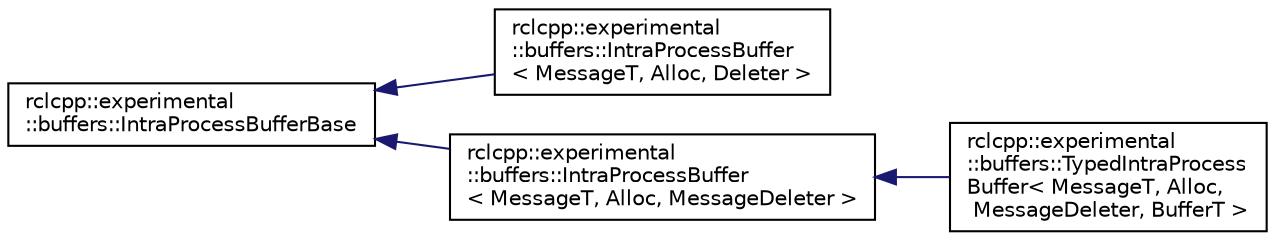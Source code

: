 digraph "Graphical Class Hierarchy"
{
  edge [fontname="Helvetica",fontsize="10",labelfontname="Helvetica",labelfontsize="10"];
  node [fontname="Helvetica",fontsize="10",shape=record];
  rankdir="LR";
  Node0 [label="rclcpp::experimental\l::buffers::IntraProcessBufferBase",height=0.2,width=0.4,color="black", fillcolor="white", style="filled",URL="$classrclcpp_1_1experimental_1_1buffers_1_1IntraProcessBufferBase.html"];
  Node0 -> Node1 [dir="back",color="midnightblue",fontsize="10",style="solid",fontname="Helvetica"];
  Node1 [label="rclcpp::experimental\l::buffers::IntraProcessBuffer\l\< MessageT, Alloc, Deleter \>",height=0.2,width=0.4,color="black", fillcolor="white", style="filled",URL="$classrclcpp_1_1experimental_1_1buffers_1_1IntraProcessBuffer.html"];
  Node0 -> Node2 [dir="back",color="midnightblue",fontsize="10",style="solid",fontname="Helvetica"];
  Node2 [label="rclcpp::experimental\l::buffers::IntraProcessBuffer\l\< MessageT, Alloc, MessageDeleter \>",height=0.2,width=0.4,color="black", fillcolor="white", style="filled",URL="$classrclcpp_1_1experimental_1_1buffers_1_1IntraProcessBuffer.html"];
  Node2 -> Node3 [dir="back",color="midnightblue",fontsize="10",style="solid",fontname="Helvetica"];
  Node3 [label="rclcpp::experimental\l::buffers::TypedIntraProcess\lBuffer\< MessageT, Alloc,\l MessageDeleter, BufferT \>",height=0.2,width=0.4,color="black", fillcolor="white", style="filled",URL="$classrclcpp_1_1experimental_1_1buffers_1_1TypedIntraProcessBuffer.html"];
}
